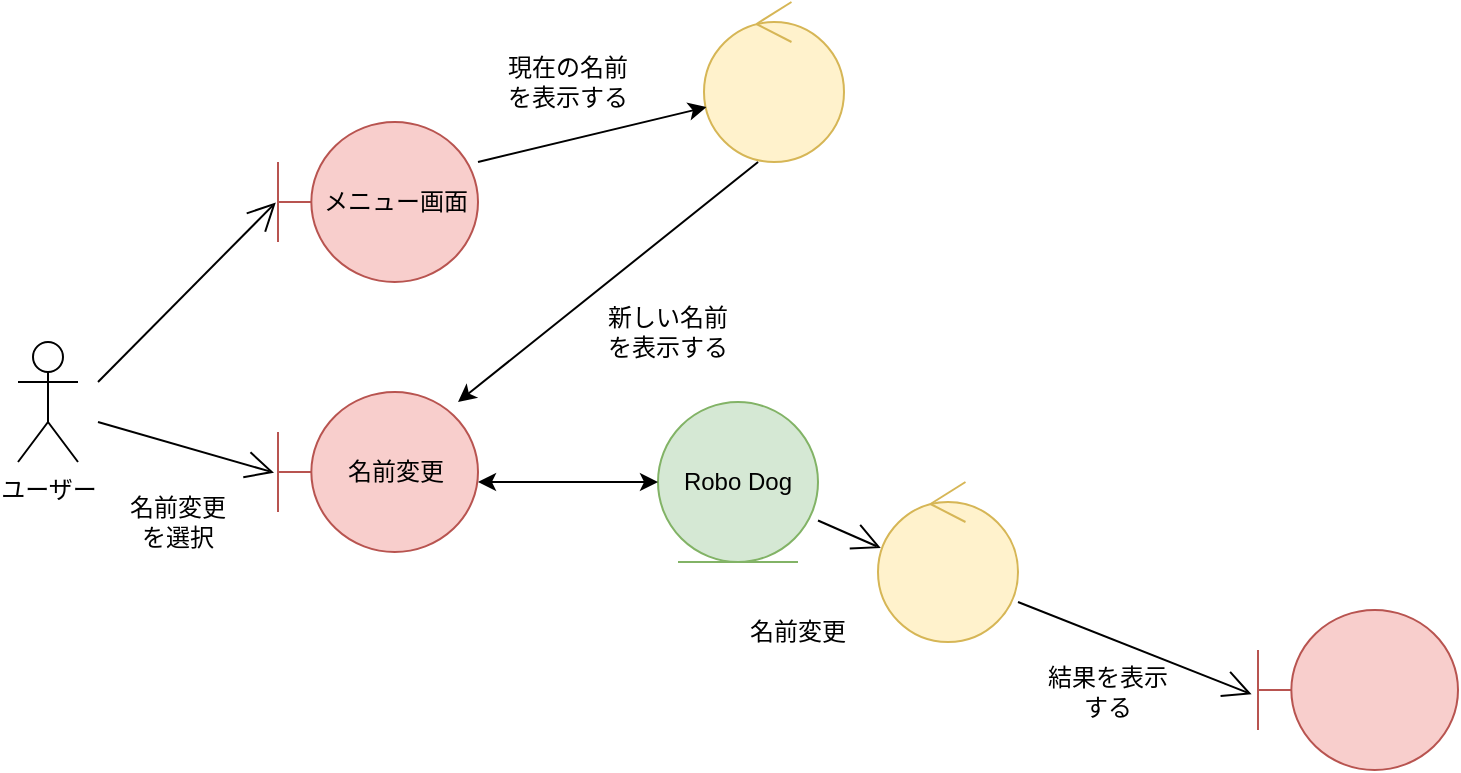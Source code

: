 <mxfile version="28.2.1">
  <diagram name="ページ1" id="Lu3AKLc3AC67gtEuFzB0">
    <mxGraphModel dx="2024" dy="780" grid="1" gridSize="10" guides="1" tooltips="1" connect="1" arrows="1" fold="1" page="1" pageScale="1" pageWidth="827" pageHeight="1169" math="0" shadow="0">
      <root>
        <mxCell id="0" />
        <mxCell id="1" parent="0" />
        <mxCell id="5E_4UqHtU93TocJre417-4" value="ユーザー" style="shape=umlActor;verticalLabelPosition=bottom;verticalAlign=top;html=1;" vertex="1" parent="1">
          <mxGeometry y="480" width="30" height="60" as="geometry" />
        </mxCell>
        <mxCell id="5E_4UqHtU93TocJre417-5" value="メニュー画面" style="shape=umlBoundary;whiteSpace=wrap;html=1;fillColor=#f8cecc;strokeColor=#b85450;" vertex="1" parent="1">
          <mxGeometry x="130" y="370" width="100" height="80" as="geometry" />
        </mxCell>
        <mxCell id="5E_4UqHtU93TocJre417-6" value="名前変更" style="shape=umlBoundary;whiteSpace=wrap;html=1;fillColor=#f8cecc;strokeColor=#b85450;" vertex="1" parent="1">
          <mxGeometry x="130" y="505" width="100" height="80" as="geometry" />
        </mxCell>
        <mxCell id="5E_4UqHtU93TocJre417-8" value="" style="endArrow=open;endFill=1;endSize=12;html=1;rounded=0;entryX=-0.011;entryY=0.503;entryDx=0;entryDy=0;entryPerimeter=0;" edge="1" parent="1" target="5E_4UqHtU93TocJre417-5">
          <mxGeometry width="160" relative="1" as="geometry">
            <mxPoint x="40" y="500" as="sourcePoint" />
            <mxPoint x="120" y="410" as="targetPoint" />
          </mxGeometry>
        </mxCell>
        <mxCell id="5E_4UqHtU93TocJre417-9" value="" style="endArrow=open;endFill=1;endSize=12;html=1;rounded=0;entryX=-0.02;entryY=0.504;entryDx=0;entryDy=0;entryPerimeter=0;" edge="1" parent="1" target="5E_4UqHtU93TocJre417-6">
          <mxGeometry width="160" relative="1" as="geometry">
            <mxPoint x="40" y="520" as="sourcePoint" />
            <mxPoint x="120" y="543" as="targetPoint" />
          </mxGeometry>
        </mxCell>
        <mxCell id="5E_4UqHtU93TocJre417-12" value="名前変更を選択" style="text;html=1;align=center;verticalAlign=middle;whiteSpace=wrap;rounded=0;" vertex="1" parent="1">
          <mxGeometry x="50" y="555" width="60" height="30" as="geometry" />
        </mxCell>
        <mxCell id="5E_4UqHtU93TocJre417-13" value="" style="ellipse;shape=umlControl;whiteSpace=wrap;html=1;fillColor=#fff2cc;strokeColor=#d6b656;" vertex="1" parent="1">
          <mxGeometry x="343" y="310" width="70" height="80" as="geometry" />
        </mxCell>
        <mxCell id="5E_4UqHtU93TocJre417-16" value="" style="endArrow=classic;html=1;rounded=0;entryX=0.017;entryY=0.657;entryDx=0;entryDy=0;entryPerimeter=0;" edge="1" parent="1" target="5E_4UqHtU93TocJre417-13">
          <mxGeometry width="50" height="50" relative="1" as="geometry">
            <mxPoint x="230" y="390" as="sourcePoint" />
            <mxPoint x="280" y="340" as="targetPoint" />
          </mxGeometry>
        </mxCell>
        <mxCell id="5E_4UqHtU93TocJre417-20" value="" style="endArrow=classic;html=1;rounded=0;exitX=0.386;exitY=1;exitDx=0;exitDy=0;exitPerimeter=0;" edge="1" parent="1" source="5E_4UqHtU93TocJre417-13">
          <mxGeometry width="50" height="50" relative="1" as="geometry">
            <mxPoint x="540" y="490" as="sourcePoint" />
            <mxPoint x="220" y="510" as="targetPoint" />
          </mxGeometry>
        </mxCell>
        <mxCell id="5E_4UqHtU93TocJre417-21" value="新しい名前を表示する" style="text;html=1;align=center;verticalAlign=middle;whiteSpace=wrap;rounded=0;" vertex="1" parent="1">
          <mxGeometry x="290" y="460" width="70" height="30" as="geometry" />
        </mxCell>
        <mxCell id="5E_4UqHtU93TocJre417-22" value="" style="ellipse;shape=umlControl;whiteSpace=wrap;html=1;fillColor=#fff2cc;strokeColor=#d6b656;" vertex="1" parent="1">
          <mxGeometry x="430" y="550" width="70" height="80" as="geometry" />
        </mxCell>
        <mxCell id="5E_4UqHtU93TocJre417-23" value="" style="shape=umlBoundary;whiteSpace=wrap;html=1;fillColor=#f8cecc;strokeColor=#b85450;" vertex="1" parent="1">
          <mxGeometry x="620" y="614" width="100" height="80" as="geometry" />
        </mxCell>
        <mxCell id="5E_4UqHtU93TocJre417-24" value="" style="endArrow=open;endFill=1;endSize=12;html=1;rounded=0;entryX=-0.032;entryY=0.527;entryDx=0;entryDy=0;entryPerimeter=0;exitX=1;exitY=0.75;exitDx=0;exitDy=0;exitPerimeter=0;" edge="1" parent="1" source="5E_4UqHtU93TocJre417-22" target="5E_4UqHtU93TocJre417-23">
          <mxGeometry width="160" relative="1" as="geometry">
            <mxPoint x="400" y="584" as="sourcePoint" />
            <mxPoint x="488" y="609" as="targetPoint" />
          </mxGeometry>
        </mxCell>
        <mxCell id="5E_4UqHtU93TocJre417-25" value="結果を表示する" style="text;html=1;align=center;verticalAlign=middle;whiteSpace=wrap;rounded=0;" vertex="1" parent="1">
          <mxGeometry x="510" y="640" width="70" height="30" as="geometry" />
        </mxCell>
        <mxCell id="5E_4UqHtU93TocJre417-28" value="現在の名前を表示する" style="text;html=1;align=center;verticalAlign=middle;whiteSpace=wrap;rounded=0;" vertex="1" parent="1">
          <mxGeometry x="240" y="335" width="70" height="30" as="geometry" />
        </mxCell>
        <mxCell id="5E_4UqHtU93TocJre417-29" value="Robo Dog" style="ellipse;shape=umlEntity;whiteSpace=wrap;html=1;fillColor=#d5e8d4;strokeColor=#82b366;" vertex="1" parent="1">
          <mxGeometry x="320" y="510" width="80" height="80" as="geometry" />
        </mxCell>
        <mxCell id="5E_4UqHtU93TocJre417-31" value="" style="endArrow=open;endFill=1;endSize=12;html=1;rounded=0;entryX=0.02;entryY=0.413;entryDx=0;entryDy=0;entryPerimeter=0;" edge="1" parent="1" target="5E_4UqHtU93TocJre417-22">
          <mxGeometry width="160" relative="1" as="geometry">
            <mxPoint x="400" y="569.23" as="sourcePoint" />
            <mxPoint x="560" y="569.23" as="targetPoint" />
          </mxGeometry>
        </mxCell>
        <mxCell id="5E_4UqHtU93TocJre417-33" value="" style="endArrow=classic;startArrow=classic;html=1;rounded=0;entryX=0;entryY=0.5;entryDx=0;entryDy=0;" edge="1" parent="1" target="5E_4UqHtU93TocJre417-29">
          <mxGeometry width="50" height="50" relative="1" as="geometry">
            <mxPoint x="230" y="550" as="sourcePoint" />
            <mxPoint x="280" y="500" as="targetPoint" />
          </mxGeometry>
        </mxCell>
        <mxCell id="5E_4UqHtU93TocJre417-34" value="名前変更" style="text;html=1;align=center;verticalAlign=middle;whiteSpace=wrap;rounded=0;" vertex="1" parent="1">
          <mxGeometry x="360" y="610" width="60" height="30" as="geometry" />
        </mxCell>
      </root>
    </mxGraphModel>
  </diagram>
</mxfile>
